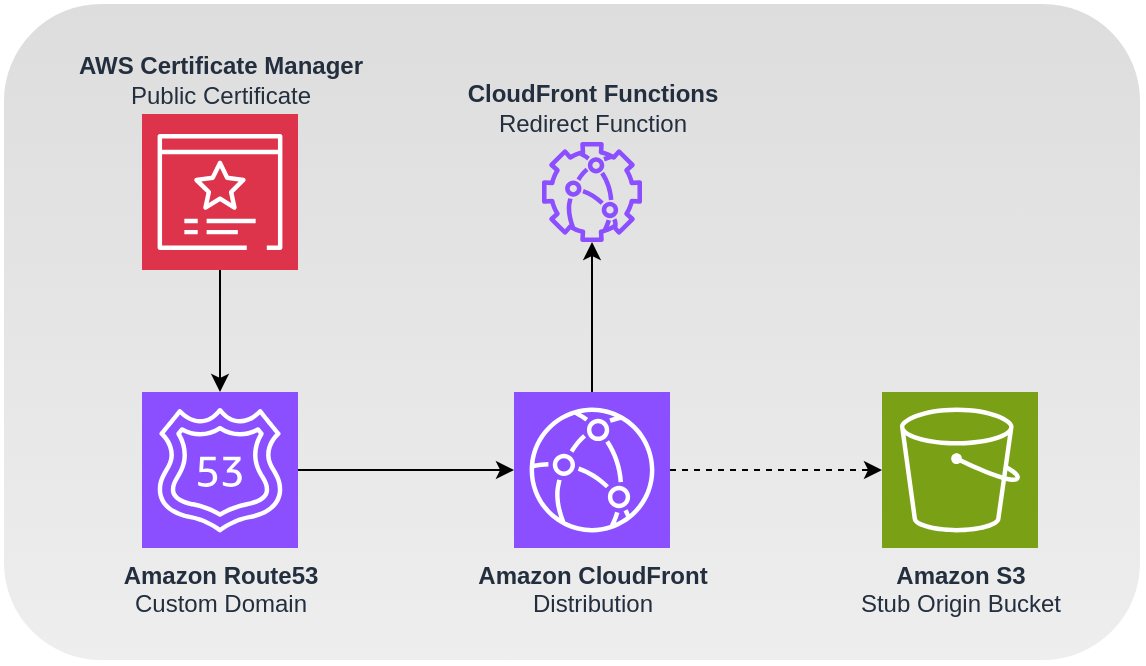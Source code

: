 <mxfile version="23.1.4" type="device">
  <diagram id="Ht1M8jgEwFfnCIfOTk4-" name="Page-1">
    <mxGraphModel dx="794" dy="1121" grid="1" gridSize="10" guides="1" tooltips="1" connect="1" arrows="1" fold="1" page="1" pageScale="1" pageWidth="1169" pageHeight="827" math="0" shadow="0">
      <root>
        <mxCell id="0" />
        <mxCell id="1" parent="0" />
        <mxCell id="LRjo3YgIXbROJSL4hOYZ-13" value="" style="rounded=1;whiteSpace=wrap;html=1;strokeColor=#FFFFFF;fillColor=#DDDDDD;gradientColor=#EEEEEE;gradientDirection=south;strokeWidth=2;" vertex="1" parent="1">
          <mxGeometry x="300" y="249" width="570" height="330" as="geometry" />
        </mxCell>
        <mxCell id="LRjo3YgIXbROJSL4hOYZ-1" value="&lt;b&gt;Amazon CloudFront&lt;br&gt;&lt;/b&gt;Distribution" style="sketch=0;points=[[0,0,0],[0.25,0,0],[0.5,0,0],[0.75,0,0],[1,0,0],[0,1,0],[0.25,1,0],[0.5,1,0],[0.75,1,0],[1,1,0],[0,0.25,0],[0,0.5,0],[0,0.75,0],[1,0.25,0],[1,0.5,0],[1,0.75,0]];outlineConnect=0;fontColor=#232F3E;fillColor=#8C4FFF;strokeColor=#ffffff;dashed=0;verticalLabelPosition=bottom;verticalAlign=top;align=center;html=1;fontSize=12;fontStyle=0;aspect=fixed;shape=mxgraph.aws4.resourceIcon;resIcon=mxgraph.aws4.cloudfront;" vertex="1" parent="1">
          <mxGeometry x="556" y="444" width="78" height="78" as="geometry" />
        </mxCell>
        <mxCell id="LRjo3YgIXbROJSL4hOYZ-2" value="&lt;b&gt;Amazon Route53&lt;br&gt;&lt;/b&gt;Custom Domain" style="sketch=0;points=[[0,0,0],[0.25,0,0],[0.5,0,0],[0.75,0,0],[1,0,0],[0,1,0],[0.25,1,0],[0.5,1,0],[0.75,1,0],[1,1,0],[0,0.25,0],[0,0.5,0],[0,0.75,0],[1,0.25,0],[1,0.5,0],[1,0.75,0]];outlineConnect=0;fontColor=#232F3E;fillColor=#8C4FFF;strokeColor=#ffffff;dashed=0;verticalLabelPosition=bottom;verticalAlign=top;align=center;html=1;fontSize=12;fontStyle=0;aspect=fixed;shape=mxgraph.aws4.resourceIcon;resIcon=mxgraph.aws4.route_53;" vertex="1" parent="1">
          <mxGeometry x="370" y="444" width="78" height="78" as="geometry" />
        </mxCell>
        <mxCell id="LRjo3YgIXbROJSL4hOYZ-3" value="&lt;b&gt;CloudFront Functions&lt;/b&gt;&lt;br&gt;Redirect Function" style="sketch=0;outlineConnect=0;fontColor=#232F3E;gradientColor=none;fillColor=#8C4FFF;strokeColor=none;dashed=0;verticalLabelPosition=top;verticalAlign=bottom;align=center;html=1;fontSize=12;fontStyle=0;aspect=fixed;pointerEvents=1;shape=mxgraph.aws4.cloudfront_functions;labelPosition=center;" vertex="1" parent="1">
          <mxGeometry x="570" y="319" width="50" height="50" as="geometry" />
        </mxCell>
        <mxCell id="LRjo3YgIXbROJSL4hOYZ-5" style="edgeStyle=orthogonalEdgeStyle;rounded=0;orthogonalLoop=1;jettySize=auto;html=1;" edge="1" parent="1" source="LRjo3YgIXbROJSL4hOYZ-1" target="LRjo3YgIXbROJSL4hOYZ-3">
          <mxGeometry relative="1" as="geometry" />
        </mxCell>
        <mxCell id="LRjo3YgIXbROJSL4hOYZ-4" style="edgeStyle=orthogonalEdgeStyle;rounded=0;orthogonalLoop=1;jettySize=auto;html=1;entryX=0;entryY=0.5;entryDx=0;entryDy=0;entryPerimeter=0;" edge="1" parent="1" source="LRjo3YgIXbROJSL4hOYZ-2" target="LRjo3YgIXbROJSL4hOYZ-1">
          <mxGeometry relative="1" as="geometry" />
        </mxCell>
        <mxCell id="LRjo3YgIXbROJSL4hOYZ-6" value="&lt;b&gt;Amazon S3&lt;br&gt;&lt;/b&gt;Stub Origin Bucket" style="sketch=0;points=[[0,0,0],[0.25,0,0],[0.5,0,0],[0.75,0,0],[1,0,0],[0,1,0],[0.25,1,0],[0.5,1,0],[0.75,1,0],[1,1,0],[0,0.25,0],[0,0.5,0],[0,0.75,0],[1,0.25,0],[1,0.5,0],[1,0.75,0]];outlineConnect=0;fontColor=#232F3E;fillColor=#7AA116;strokeColor=#ffffff;dashed=0;verticalLabelPosition=bottom;verticalAlign=top;align=center;html=1;fontSize=12;fontStyle=0;aspect=fixed;shape=mxgraph.aws4.resourceIcon;resIcon=mxgraph.aws4.s3;" vertex="1" parent="1">
          <mxGeometry x="740" y="444" width="78" height="78" as="geometry" />
        </mxCell>
        <mxCell id="LRjo3YgIXbROJSL4hOYZ-7" style="edgeStyle=orthogonalEdgeStyle;rounded=0;orthogonalLoop=1;jettySize=auto;html=1;dashed=1;" edge="1" parent="1" source="LRjo3YgIXbROJSL4hOYZ-1" target="LRjo3YgIXbROJSL4hOYZ-6">
          <mxGeometry relative="1" as="geometry" />
        </mxCell>
        <mxCell id="LRjo3YgIXbROJSL4hOYZ-11" style="edgeStyle=orthogonalEdgeStyle;rounded=0;orthogonalLoop=1;jettySize=auto;html=1;" edge="1" parent="1" source="LRjo3YgIXbROJSL4hOYZ-9" target="LRjo3YgIXbROJSL4hOYZ-2">
          <mxGeometry relative="1" as="geometry" />
        </mxCell>
        <mxCell id="LRjo3YgIXbROJSL4hOYZ-9" value="&lt;b&gt;AWS Certificate Manager&lt;/b&gt;&lt;br&gt;Public Certificate" style="sketch=0;points=[[0,0,0],[0.25,0,0],[0.5,0,0],[0.75,0,0],[1,0,0],[0,1,0],[0.25,1,0],[0.5,1,0],[0.75,1,0],[1,1,0],[0,0.25,0],[0,0.5,0],[0,0.75,0],[1,0.25,0],[1,0.5,0],[1,0.75,0]];outlineConnect=0;fontColor=#232F3E;fillColor=#DD344C;strokeColor=#ffffff;dashed=0;verticalLabelPosition=top;verticalAlign=bottom;align=center;html=1;fontSize=12;fontStyle=0;aspect=fixed;shape=mxgraph.aws4.resourceIcon;resIcon=mxgraph.aws4.certificate_manager_3;labelPosition=center;" vertex="1" parent="1">
          <mxGeometry x="370" y="305" width="78" height="78" as="geometry" />
        </mxCell>
      </root>
    </mxGraphModel>
  </diagram>
</mxfile>
